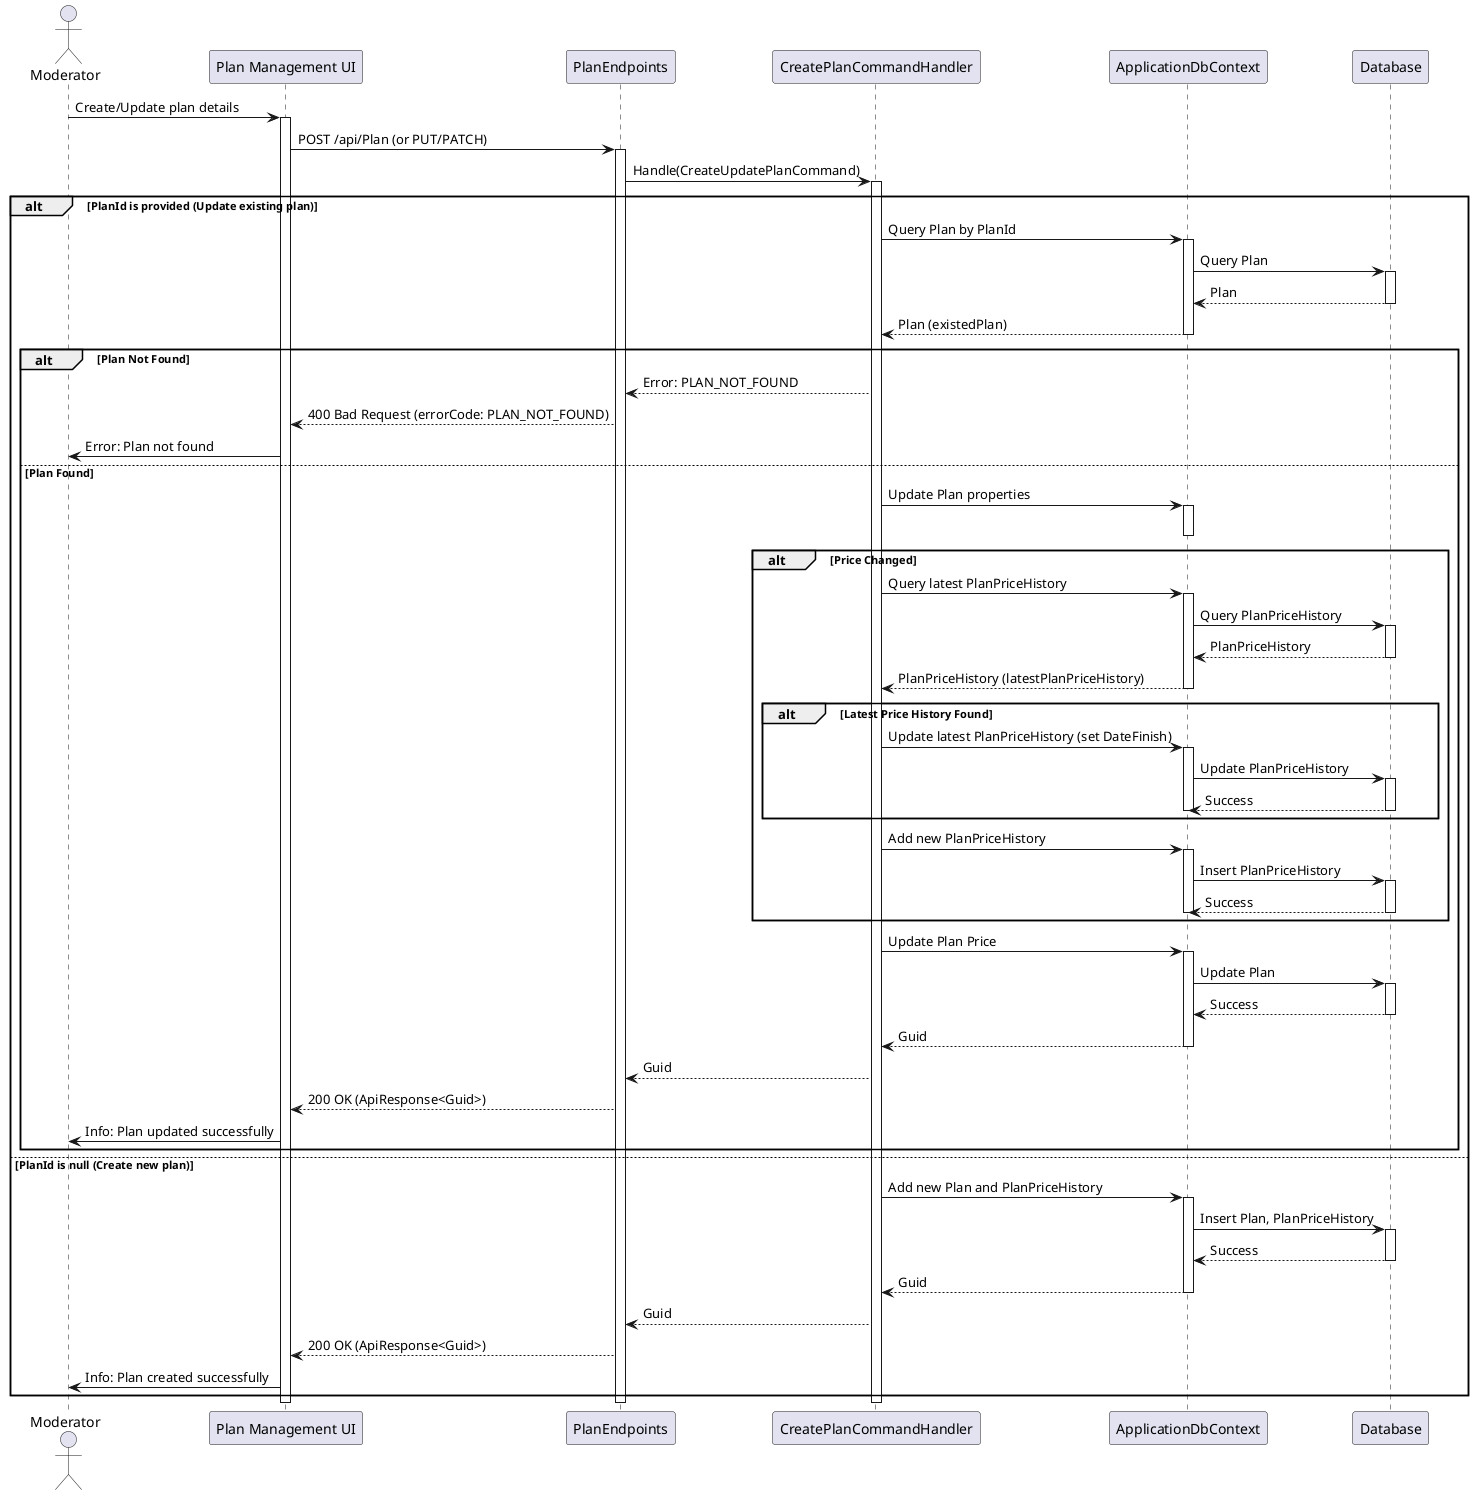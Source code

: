 @startuml
actor Moderator
participant "Plan Management UI" as UI
participant PlanEndpoints
participant CreatePlanCommandHandler as Handler
participant ApplicationDbContext
participant Database

Moderator -> UI : Create/Update plan details
activate UI
UI -> PlanEndpoints : POST /api/Plan (or PUT/PATCH)
activate PlanEndpoints
PlanEndpoints -> Handler : Handle(CreateUpdatePlanCommand)
activate Handler
alt PlanId is provided (Update existing plan)
    Handler -> ApplicationDbContext : Query Plan by PlanId
    activate ApplicationDbContext
    ApplicationDbContext -> Database : Query Plan
    activate Database
    Database --> ApplicationDbContext : Plan
    deactivate Database
    ApplicationDbContext --> Handler : Plan (existedPlan)
    deactivate ApplicationDbContext
    alt Plan Not Found
        Handler --> PlanEndpoints : Error: PLAN_NOT_FOUND
        PlanEndpoints --> UI : 400 Bad Request (errorCode: PLAN_NOT_FOUND)
        UI -> Moderator : Error: Plan not found
    else Plan Found
        Handler -> ApplicationDbContext : Update Plan properties
        activate ApplicationDbContext
        deactivate ApplicationDbContext

        alt Price Changed
            Handler -> ApplicationDbContext : Query latest PlanPriceHistory
            activate ApplicationDbContext
            ApplicationDbContext -> Database : Query PlanPriceHistory
            activate Database
            Database --> ApplicationDbContext : PlanPriceHistory
            deactivate Database
            ApplicationDbContext --> Handler : PlanPriceHistory (latestPlanPriceHistory)
            deactivate ApplicationDbContext
            alt Latest Price History Found
                Handler -> ApplicationDbContext : Update latest PlanPriceHistory (set DateFinish)
                activate ApplicationDbContext
                ApplicationDbContext -> Database : Update PlanPriceHistory
                activate Database
                Database --> ApplicationDbContext : Success
                deactivate Database
                deactivate ApplicationDbContext
            end
            Handler -> ApplicationDbContext : Add new PlanPriceHistory
            activate ApplicationDbContext
            ApplicationDbContext -> Database : Insert PlanPriceHistory
            activate Database
            Database --> ApplicationDbContext : Success
            deactivate Database
            deactivate ApplicationDbContext
        end
        Handler -> ApplicationDbContext : Update Plan Price
        activate ApplicationDbContext
        ApplicationDbContext -> Database : Update Plan
        activate Database
        Database --> ApplicationDbContext : Success
        deactivate Database
        ApplicationDbContext --> Handler : Guid
        deactivate ApplicationDbContext
        Handler --> PlanEndpoints : Guid
        PlanEndpoints --> UI : 200 OK (ApiResponse<Guid>)
        UI -> Moderator : Info: Plan updated successfully
    end
else PlanId is null (Create new plan)
    Handler -> ApplicationDbContext : Add new Plan and PlanPriceHistory
    activate ApplicationDbContext
    ApplicationDbContext -> Database : Insert Plan, PlanPriceHistory
    activate Database
    Database --> ApplicationDbContext : Success
    deactivate Database
    ApplicationDbContext --> Handler : Guid
    deactivate ApplicationDbContext
    Handler --> PlanEndpoints : Guid
    PlanEndpoints --> UI : 200 OK (ApiResponse<Guid>)
    UI -> Moderator : Info: Plan created successfully
end
deactivate Handler
deactivate PlanEndpoints
deactivate UI
@enduml